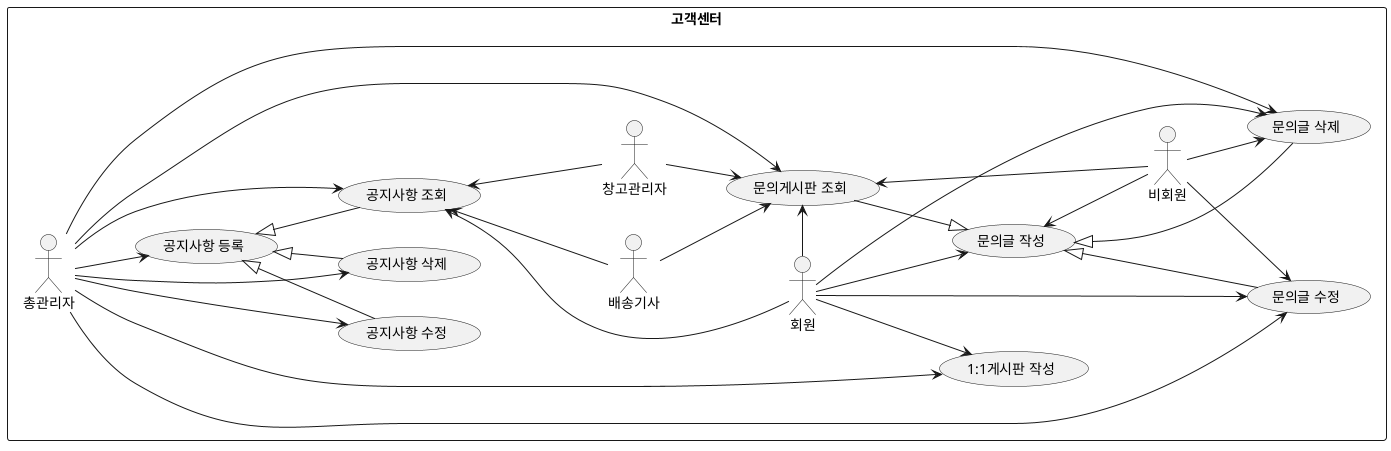 @startuml
rectangle "고객센터"{

left to right direction

actor "창고관리자" as wh_manager
actor "총관리자" as admin

actor "회원" as user
actor "배송기사" as delivery
actor "비회원"

admin-->(공지사항 등록)


(공지사항 등록)<|--(공지사항 조회)
(공지사항 등록)<|--(공지사항 수정)
(공지사항 등록)<|--(공지사항 삭제)



wh_manager--up->(공지사항 조회)
user-up-->(공지사항 조회)
delivery-up-->(공지사항 조회)
admin-->(공지사항 조회)
admin-->(공지사항 수정)
admin-->(공지사항 삭제)

user-->(1:1게시판 작성)
admin-->(1:1게시판 작성)

(문의글 작성)<--user
(문의글 작성)<--비회원

(문의게시판 조회)--|>(문의글 작성)
(문의글 수정)--|>(문의글 작성)
(문의글 삭제)--|>(문의글 작성)

admin-down->(문의게시판 조회)
wh_manager-down->(문의게시판 조회)
delivery-down->(문의게시판 조회)
user->(문의게시판 조회)
비회원->(문의게시판 조회)

admin-->(문의글 수정)
user-->(문의글 수정)
비회원-->(문의글 수정)

admin-->(문의글 삭제)
user-->(문의글 삭제)
비회원-->(문의글 삭제)


}
@enduml